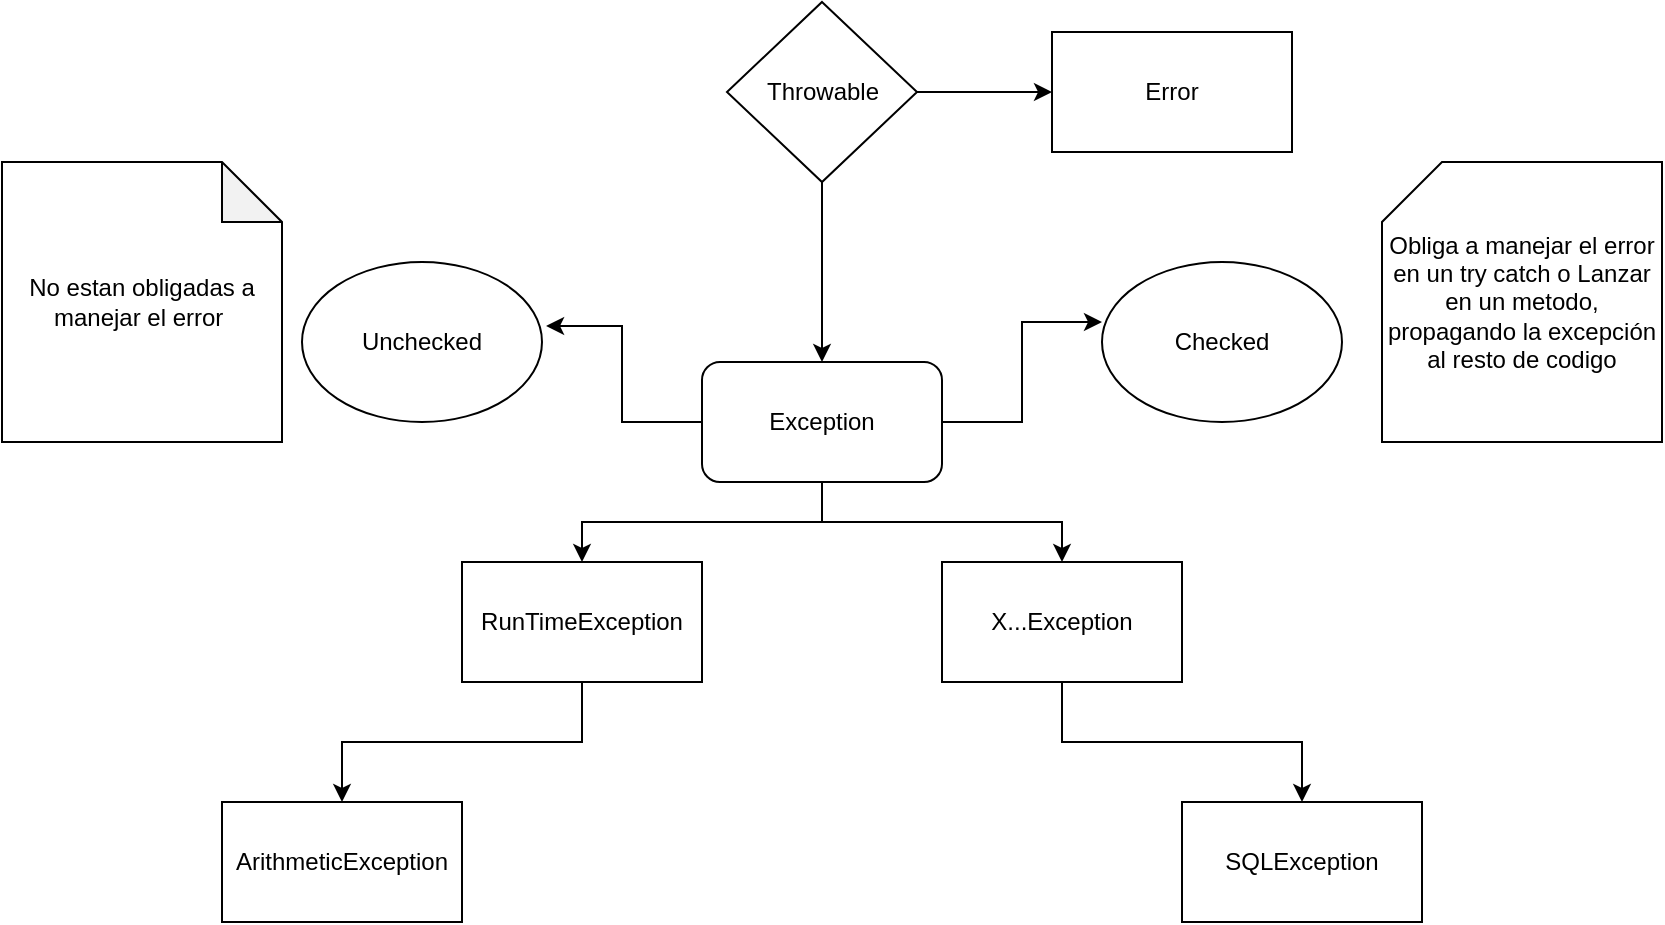 <mxfile version="24.2.5" type="device">
  <diagram name="Página-1" id="ut_RB8t04iOL3ymk_Q3T">
    <mxGraphModel dx="1035" dy="566" grid="1" gridSize="10" guides="1" tooltips="1" connect="1" arrows="1" fold="1" page="1" pageScale="1" pageWidth="850" pageHeight="1100" math="0" shadow="0">
      <root>
        <mxCell id="0" />
        <mxCell id="1" parent="0" />
        <mxCell id="WUj34H_UIvlk_50rV5HH-8" style="edgeStyle=orthogonalEdgeStyle;rounded=0;orthogonalLoop=1;jettySize=auto;html=1;entryX=0.5;entryY=0;entryDx=0;entryDy=0;" edge="1" parent="1" source="WUj34H_UIvlk_50rV5HH-1" target="WUj34H_UIvlk_50rV5HH-2">
          <mxGeometry relative="1" as="geometry" />
        </mxCell>
        <mxCell id="WUj34H_UIvlk_50rV5HH-9" style="edgeStyle=orthogonalEdgeStyle;rounded=0;orthogonalLoop=1;jettySize=auto;html=1;entryX=0.5;entryY=0;entryDx=0;entryDy=0;" edge="1" parent="1" source="WUj34H_UIvlk_50rV5HH-1" target="WUj34H_UIvlk_50rV5HH-3">
          <mxGeometry relative="1" as="geometry" />
        </mxCell>
        <mxCell id="WUj34H_UIvlk_50rV5HH-1" value="Exception" style="rounded=1;whiteSpace=wrap;html=1;" vertex="1" parent="1">
          <mxGeometry x="360" y="220" width="120" height="60" as="geometry" />
        </mxCell>
        <mxCell id="WUj34H_UIvlk_50rV5HH-10" style="edgeStyle=orthogonalEdgeStyle;rounded=0;orthogonalLoop=1;jettySize=auto;html=1;entryX=0.5;entryY=0;entryDx=0;entryDy=0;" edge="1" parent="1" source="WUj34H_UIvlk_50rV5HH-2" target="WUj34H_UIvlk_50rV5HH-6">
          <mxGeometry relative="1" as="geometry" />
        </mxCell>
        <mxCell id="WUj34H_UIvlk_50rV5HH-2" value="RunTimeException" style="rounded=0;whiteSpace=wrap;html=1;" vertex="1" parent="1">
          <mxGeometry x="240" y="320" width="120" height="60" as="geometry" />
        </mxCell>
        <mxCell id="WUj34H_UIvlk_50rV5HH-11" style="edgeStyle=orthogonalEdgeStyle;rounded=0;orthogonalLoop=1;jettySize=auto;html=1;" edge="1" parent="1" source="WUj34H_UIvlk_50rV5HH-3" target="WUj34H_UIvlk_50rV5HH-7">
          <mxGeometry relative="1" as="geometry" />
        </mxCell>
        <mxCell id="WUj34H_UIvlk_50rV5HH-3" value="X...Exception" style="rounded=0;whiteSpace=wrap;html=1;" vertex="1" parent="1">
          <mxGeometry x="480" y="320" width="120" height="60" as="geometry" />
        </mxCell>
        <mxCell id="WUj34H_UIvlk_50rV5HH-4" value="Unchecked" style="ellipse;whiteSpace=wrap;html=1;" vertex="1" parent="1">
          <mxGeometry x="160" y="170" width="120" height="80" as="geometry" />
        </mxCell>
        <mxCell id="WUj34H_UIvlk_50rV5HH-5" value="Checked" style="ellipse;whiteSpace=wrap;html=1;" vertex="1" parent="1">
          <mxGeometry x="560" y="170" width="120" height="80" as="geometry" />
        </mxCell>
        <mxCell id="WUj34H_UIvlk_50rV5HH-6" value="ArithmeticException" style="rounded=0;whiteSpace=wrap;html=1;" vertex="1" parent="1">
          <mxGeometry x="120" y="440" width="120" height="60" as="geometry" />
        </mxCell>
        <mxCell id="WUj34H_UIvlk_50rV5HH-7" value="SQLException" style="rounded=0;whiteSpace=wrap;html=1;" vertex="1" parent="1">
          <mxGeometry x="600" y="440" width="120" height="60" as="geometry" />
        </mxCell>
        <mxCell id="WUj34H_UIvlk_50rV5HH-12" style="edgeStyle=orthogonalEdgeStyle;rounded=0;orthogonalLoop=1;jettySize=auto;html=1;entryX=1.017;entryY=0.4;entryDx=0;entryDy=0;entryPerimeter=0;" edge="1" parent="1" source="WUj34H_UIvlk_50rV5HH-1" target="WUj34H_UIvlk_50rV5HH-4">
          <mxGeometry relative="1" as="geometry" />
        </mxCell>
        <mxCell id="WUj34H_UIvlk_50rV5HH-13" style="edgeStyle=orthogonalEdgeStyle;rounded=0;orthogonalLoop=1;jettySize=auto;html=1;entryX=0;entryY=0.375;entryDx=0;entryDy=0;entryPerimeter=0;" edge="1" parent="1" source="WUj34H_UIvlk_50rV5HH-1" target="WUj34H_UIvlk_50rV5HH-5">
          <mxGeometry relative="1" as="geometry" />
        </mxCell>
        <mxCell id="WUj34H_UIvlk_50rV5HH-14" value="Obliga a manejar el error en un try catch o Lanzar en un metodo, propagando la excepción al resto de codigo" style="shape=card;whiteSpace=wrap;html=1;" vertex="1" parent="1">
          <mxGeometry x="700" y="120" width="140" height="140" as="geometry" />
        </mxCell>
        <mxCell id="WUj34H_UIvlk_50rV5HH-15" value="No estan obligadas a manejar el error&amp;nbsp;" style="shape=note;whiteSpace=wrap;html=1;backgroundOutline=1;darkOpacity=0.05;" vertex="1" parent="1">
          <mxGeometry x="10" y="120" width="140" height="140" as="geometry" />
        </mxCell>
        <mxCell id="WUj34H_UIvlk_50rV5HH-17" value="" style="edgeStyle=orthogonalEdgeStyle;rounded=0;orthogonalLoop=1;jettySize=auto;html=1;" edge="1" parent="1" source="WUj34H_UIvlk_50rV5HH-16" target="WUj34H_UIvlk_50rV5HH-1">
          <mxGeometry relative="1" as="geometry" />
        </mxCell>
        <mxCell id="WUj34H_UIvlk_50rV5HH-19" value="" style="edgeStyle=orthogonalEdgeStyle;rounded=0;orthogonalLoop=1;jettySize=auto;html=1;" edge="1" parent="1" source="WUj34H_UIvlk_50rV5HH-16" target="WUj34H_UIvlk_50rV5HH-18">
          <mxGeometry relative="1" as="geometry" />
        </mxCell>
        <mxCell id="WUj34H_UIvlk_50rV5HH-16" value="Throwable" style="rhombus;whiteSpace=wrap;html=1;" vertex="1" parent="1">
          <mxGeometry x="372.5" y="40" width="95" height="90" as="geometry" />
        </mxCell>
        <mxCell id="WUj34H_UIvlk_50rV5HH-18" value="Error" style="whiteSpace=wrap;html=1;" vertex="1" parent="1">
          <mxGeometry x="535" y="55" width="120" height="60" as="geometry" />
        </mxCell>
      </root>
    </mxGraphModel>
  </diagram>
</mxfile>
